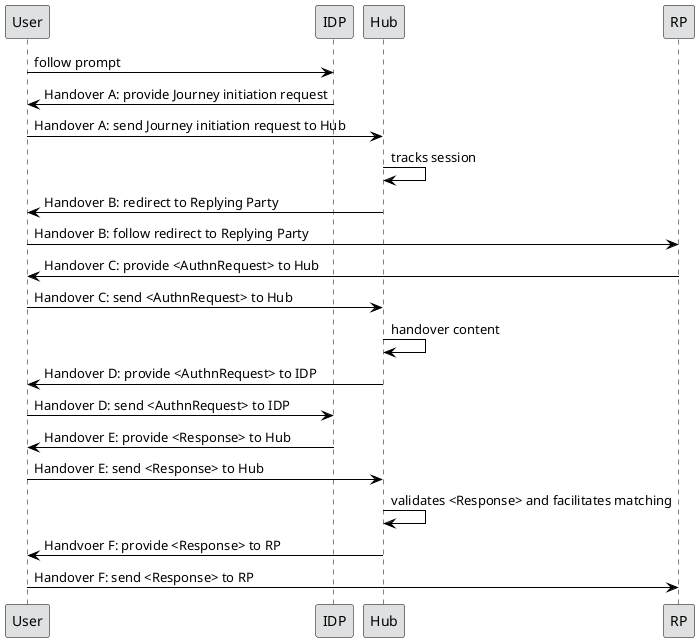 @startuml

skinparam sequence {
  shadowing false
  arrowcolor black
  ParticipantBackgroundColor #DEE0E2
  ParticipantBorderColor black
  fontsize 28
  LifeLineBorderColor black
  LifeLineBackgroundColor black
}

User -> IDP: follow prompt
IDP -> User: Handover A: provide Journey initiation request
User -> Hub: Handover A: send Journey initiation request to Hub
Hub -> Hub: tracks session
Hub -> User: Handover B: redirect to Replying Party
User -> RP: Handover B: follow redirect to Replying Party
RP -> User: Handover C: provide <AuthnRequest> to Hub
User -> Hub : Handover C: send <AuthnRequest> to Hub
Hub -> Hub: handover content
Hub -> User: Handover D: provide <AuthnRequest> to IDP
User -> IDP: Handover D: send <AuthnRequest> to IDP
IDP -> User: Handover E: provide <Response> to Hub
User -> Hub: Handover E: send <Response> to Hub
Hub -> Hub: validates <Response> and facilitates matching
Hub -> User: Handvoer F: provide <Response> to RP
User -> RP: Handover F: send <Response> to RP
@enduml
